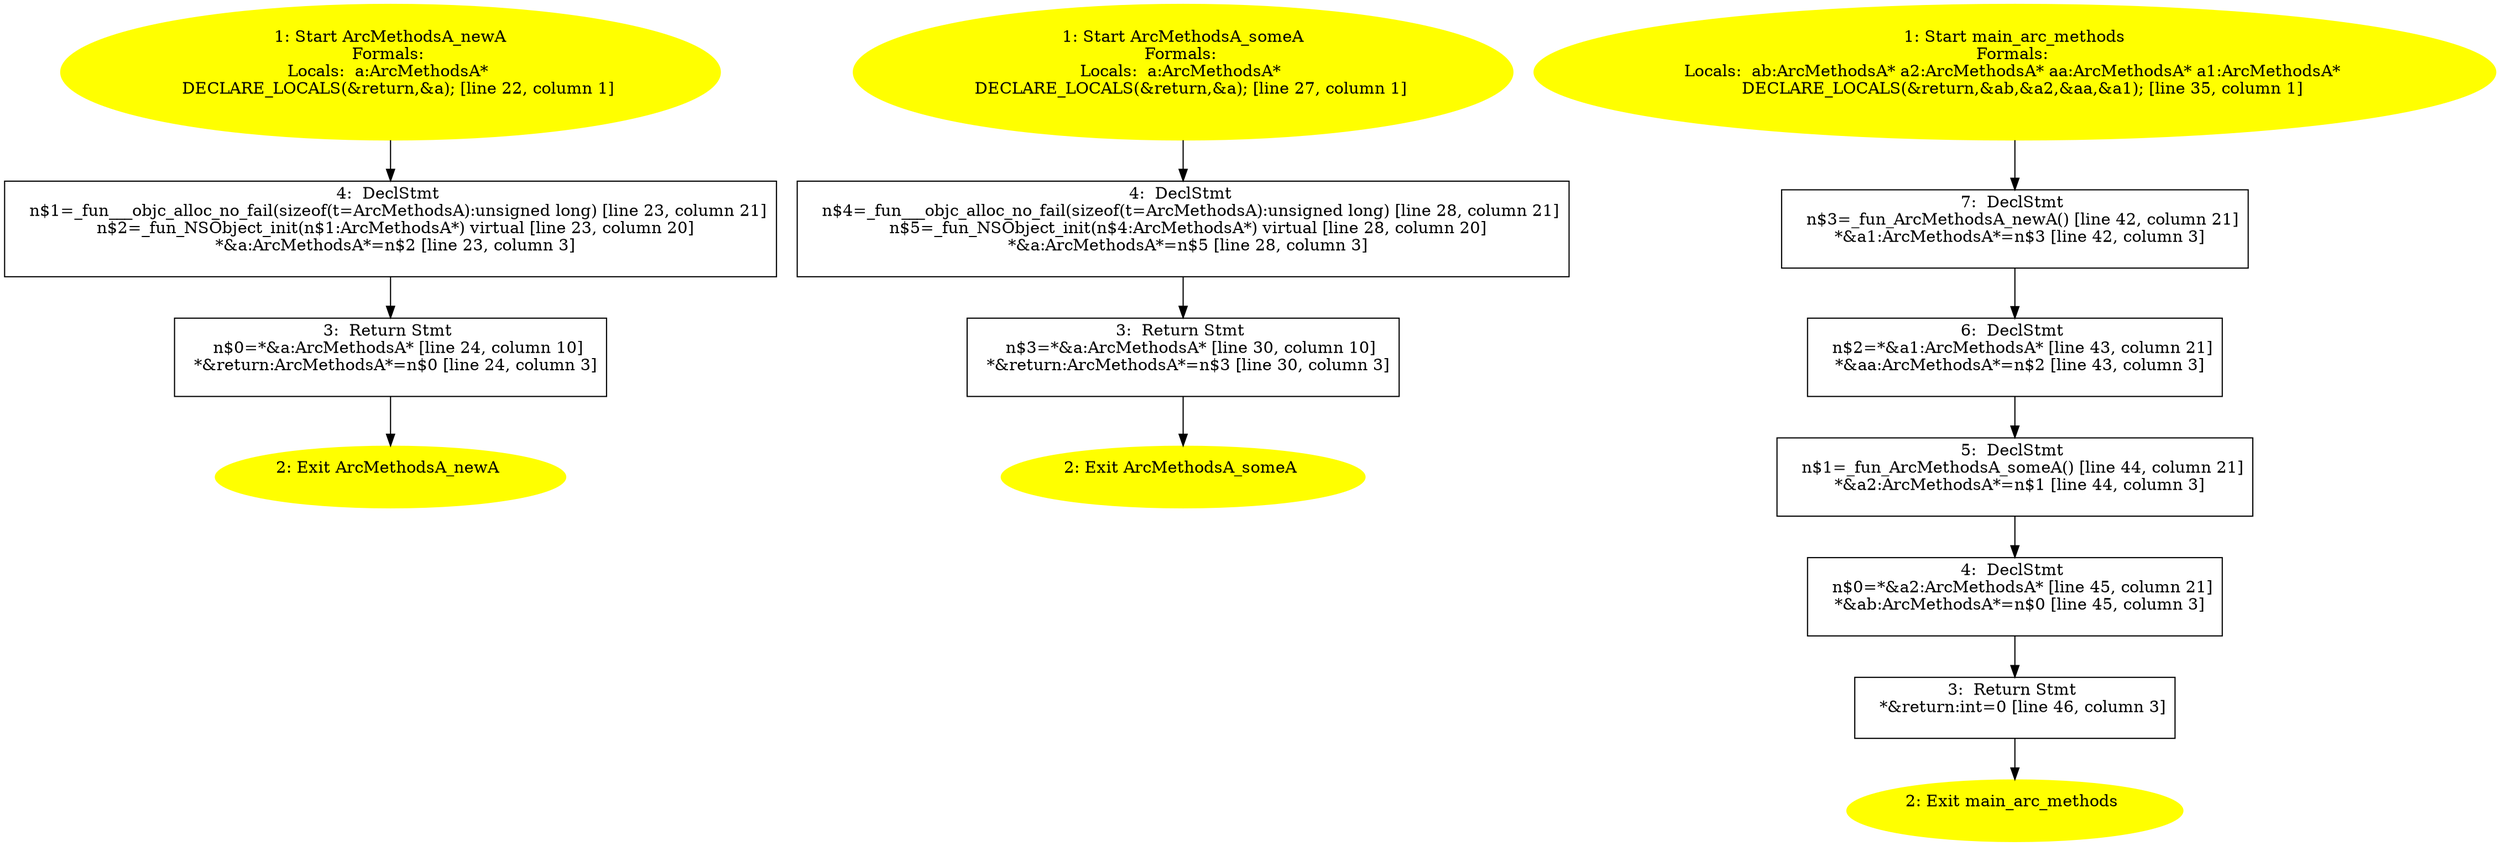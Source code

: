 /* @generated */
digraph iCFG {
"newA#ArcMethodsA#class.8f73d571693162b8fe59ae9b171012f1_1" [label="1: Start ArcMethodsA_newA\nFormals: \nLocals:  a:ArcMethodsA* \n   DECLARE_LOCALS(&return,&a); [line 22, column 1]\n " color=yellow style=filled]
	

	 "newA#ArcMethodsA#class.8f73d571693162b8fe59ae9b171012f1_1" -> "newA#ArcMethodsA#class.8f73d571693162b8fe59ae9b171012f1_4" ;
"newA#ArcMethodsA#class.8f73d571693162b8fe59ae9b171012f1_2" [label="2: Exit ArcMethodsA_newA \n  " color=yellow style=filled]
	

"newA#ArcMethodsA#class.8f73d571693162b8fe59ae9b171012f1_3" [label="3:  Return Stmt \n   n$0=*&a:ArcMethodsA* [line 24, column 10]\n  *&return:ArcMethodsA*=n$0 [line 24, column 3]\n " shape="box"]
	

	 "newA#ArcMethodsA#class.8f73d571693162b8fe59ae9b171012f1_3" -> "newA#ArcMethodsA#class.8f73d571693162b8fe59ae9b171012f1_2" ;
"newA#ArcMethodsA#class.8f73d571693162b8fe59ae9b171012f1_4" [label="4:  DeclStmt \n   n$1=_fun___objc_alloc_no_fail(sizeof(t=ArcMethodsA):unsigned long) [line 23, column 21]\n  n$2=_fun_NSObject_init(n$1:ArcMethodsA*) virtual [line 23, column 20]\n  *&a:ArcMethodsA*=n$2 [line 23, column 3]\n " shape="box"]
	

	 "newA#ArcMethodsA#class.8f73d571693162b8fe59ae9b171012f1_4" -> "newA#ArcMethodsA#class.8f73d571693162b8fe59ae9b171012f1_3" ;
"someA#ArcMethodsA#class.b84b222a4d332a9b8f3f1d6626af9c8f_1" [label="1: Start ArcMethodsA_someA\nFormals: \nLocals:  a:ArcMethodsA* \n   DECLARE_LOCALS(&return,&a); [line 27, column 1]\n " color=yellow style=filled]
	

	 "someA#ArcMethodsA#class.b84b222a4d332a9b8f3f1d6626af9c8f_1" -> "someA#ArcMethodsA#class.b84b222a4d332a9b8f3f1d6626af9c8f_4" ;
"someA#ArcMethodsA#class.b84b222a4d332a9b8f3f1d6626af9c8f_2" [label="2: Exit ArcMethodsA_someA \n  " color=yellow style=filled]
	

"someA#ArcMethodsA#class.b84b222a4d332a9b8f3f1d6626af9c8f_3" [label="3:  Return Stmt \n   n$3=*&a:ArcMethodsA* [line 30, column 10]\n  *&return:ArcMethodsA*=n$3 [line 30, column 3]\n " shape="box"]
	

	 "someA#ArcMethodsA#class.b84b222a4d332a9b8f3f1d6626af9c8f_3" -> "someA#ArcMethodsA#class.b84b222a4d332a9b8f3f1d6626af9c8f_2" ;
"someA#ArcMethodsA#class.b84b222a4d332a9b8f3f1d6626af9c8f_4" [label="4:  DeclStmt \n   n$4=_fun___objc_alloc_no_fail(sizeof(t=ArcMethodsA):unsigned long) [line 28, column 21]\n  n$5=_fun_NSObject_init(n$4:ArcMethodsA*) virtual [line 28, column 20]\n  *&a:ArcMethodsA*=n$5 [line 28, column 3]\n " shape="box"]
	

	 "someA#ArcMethodsA#class.b84b222a4d332a9b8f3f1d6626af9c8f_4" -> "someA#ArcMethodsA#class.b84b222a4d332a9b8f3f1d6626af9c8f_3" ;
"main_arc_methods.6924ccbb58d8dbb03048861dcbd6134b_1" [label="1: Start main_arc_methods\nFormals: \nLocals:  ab:ArcMethodsA* a2:ArcMethodsA* aa:ArcMethodsA* a1:ArcMethodsA* \n   DECLARE_LOCALS(&return,&ab,&a2,&aa,&a1); [line 35, column 1]\n " color=yellow style=filled]
	

	 "main_arc_methods.6924ccbb58d8dbb03048861dcbd6134b_1" -> "main_arc_methods.6924ccbb58d8dbb03048861dcbd6134b_7" ;
"main_arc_methods.6924ccbb58d8dbb03048861dcbd6134b_2" [label="2: Exit main_arc_methods \n  " color=yellow style=filled]
	

"main_arc_methods.6924ccbb58d8dbb03048861dcbd6134b_3" [label="3:  Return Stmt \n   *&return:int=0 [line 46, column 3]\n " shape="box"]
	

	 "main_arc_methods.6924ccbb58d8dbb03048861dcbd6134b_3" -> "main_arc_methods.6924ccbb58d8dbb03048861dcbd6134b_2" ;
"main_arc_methods.6924ccbb58d8dbb03048861dcbd6134b_4" [label="4:  DeclStmt \n   n$0=*&a2:ArcMethodsA* [line 45, column 21]\n  *&ab:ArcMethodsA*=n$0 [line 45, column 3]\n " shape="box"]
	

	 "main_arc_methods.6924ccbb58d8dbb03048861dcbd6134b_4" -> "main_arc_methods.6924ccbb58d8dbb03048861dcbd6134b_3" ;
"main_arc_methods.6924ccbb58d8dbb03048861dcbd6134b_5" [label="5:  DeclStmt \n   n$1=_fun_ArcMethodsA_someA() [line 44, column 21]\n  *&a2:ArcMethodsA*=n$1 [line 44, column 3]\n " shape="box"]
	

	 "main_arc_methods.6924ccbb58d8dbb03048861dcbd6134b_5" -> "main_arc_methods.6924ccbb58d8dbb03048861dcbd6134b_4" ;
"main_arc_methods.6924ccbb58d8dbb03048861dcbd6134b_6" [label="6:  DeclStmt \n   n$2=*&a1:ArcMethodsA* [line 43, column 21]\n  *&aa:ArcMethodsA*=n$2 [line 43, column 3]\n " shape="box"]
	

	 "main_arc_methods.6924ccbb58d8dbb03048861dcbd6134b_6" -> "main_arc_methods.6924ccbb58d8dbb03048861dcbd6134b_5" ;
"main_arc_methods.6924ccbb58d8dbb03048861dcbd6134b_7" [label="7:  DeclStmt \n   n$3=_fun_ArcMethodsA_newA() [line 42, column 21]\n  *&a1:ArcMethodsA*=n$3 [line 42, column 3]\n " shape="box"]
	

	 "main_arc_methods.6924ccbb58d8dbb03048861dcbd6134b_7" -> "main_arc_methods.6924ccbb58d8dbb03048861dcbd6134b_6" ;
}
